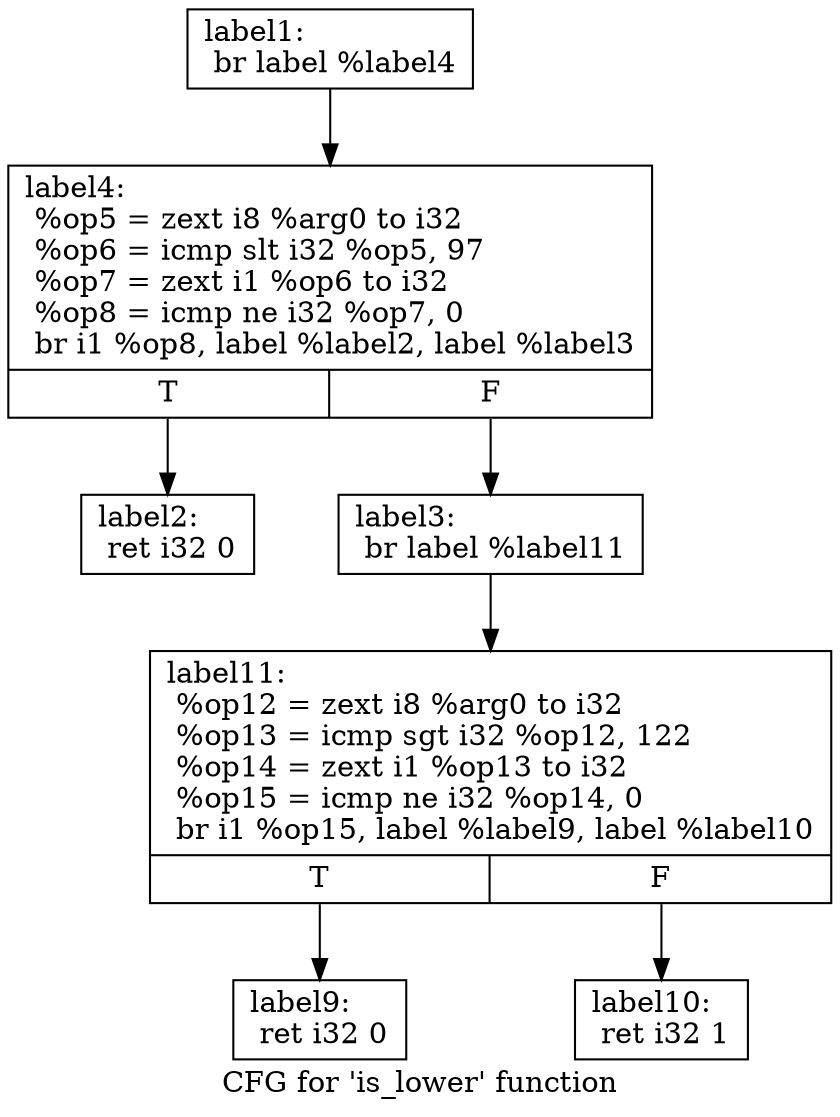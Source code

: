 digraph "CFG for 'is_lower' function" {
	label="CFG for 'is_lower' function";

	Node0x2919d1b0 [shape=record,label="{label1:\l  br label %label4\l}"];
	Node0x2919d1b0 -> Node0x2919d260;
	Node0x2919d330 [shape=record,label="{label2:                                           \l  ret i32 0\l}"];
	Node0x2919d430 [shape=record,label="{label3:                                           \l  br label %label11\l}"];
	Node0x2919d430 -> Node0x2919d500;
	Node0x2919d260 [shape=record,label="{label4:                                           \l  %op5 = zext i8 %arg0 to i32\l  %op6 = icmp slt i32 %op5, 97\l  %op7 = zext i1 %op6 to i32\l  %op8 = icmp ne i32 %op7, 0\l  br i1 %op8, label %label2, label %label3\l|{<s0>T|<s1>F}}"];
	Node0x2919d260:s0 -> Node0x2919d330;
	Node0x2919d260:s1 -> Node0x2919d430;
	Node0x2919d7c0 [shape=record,label="{label9:                                           \l  ret i32 0\l}"];
	Node0x2919d890 [shape=record,label="{label10:                                          \l  ret i32 1\l}"];
	Node0x2919d500 [shape=record,label="{label11:                                          \l  %op12 = zext i8 %arg0 to i32\l  %op13 = icmp sgt i32 %op12, 122\l  %op14 = zext i1 %op13 to i32\l  %op15 = icmp ne i32 %op14, 0\l  br i1 %op15, label %label9, label %label10\l|{<s0>T|<s1>F}}"];
	Node0x2919d500:s0 -> Node0x2919d7c0;
	Node0x2919d500:s1 -> Node0x2919d890;
}
